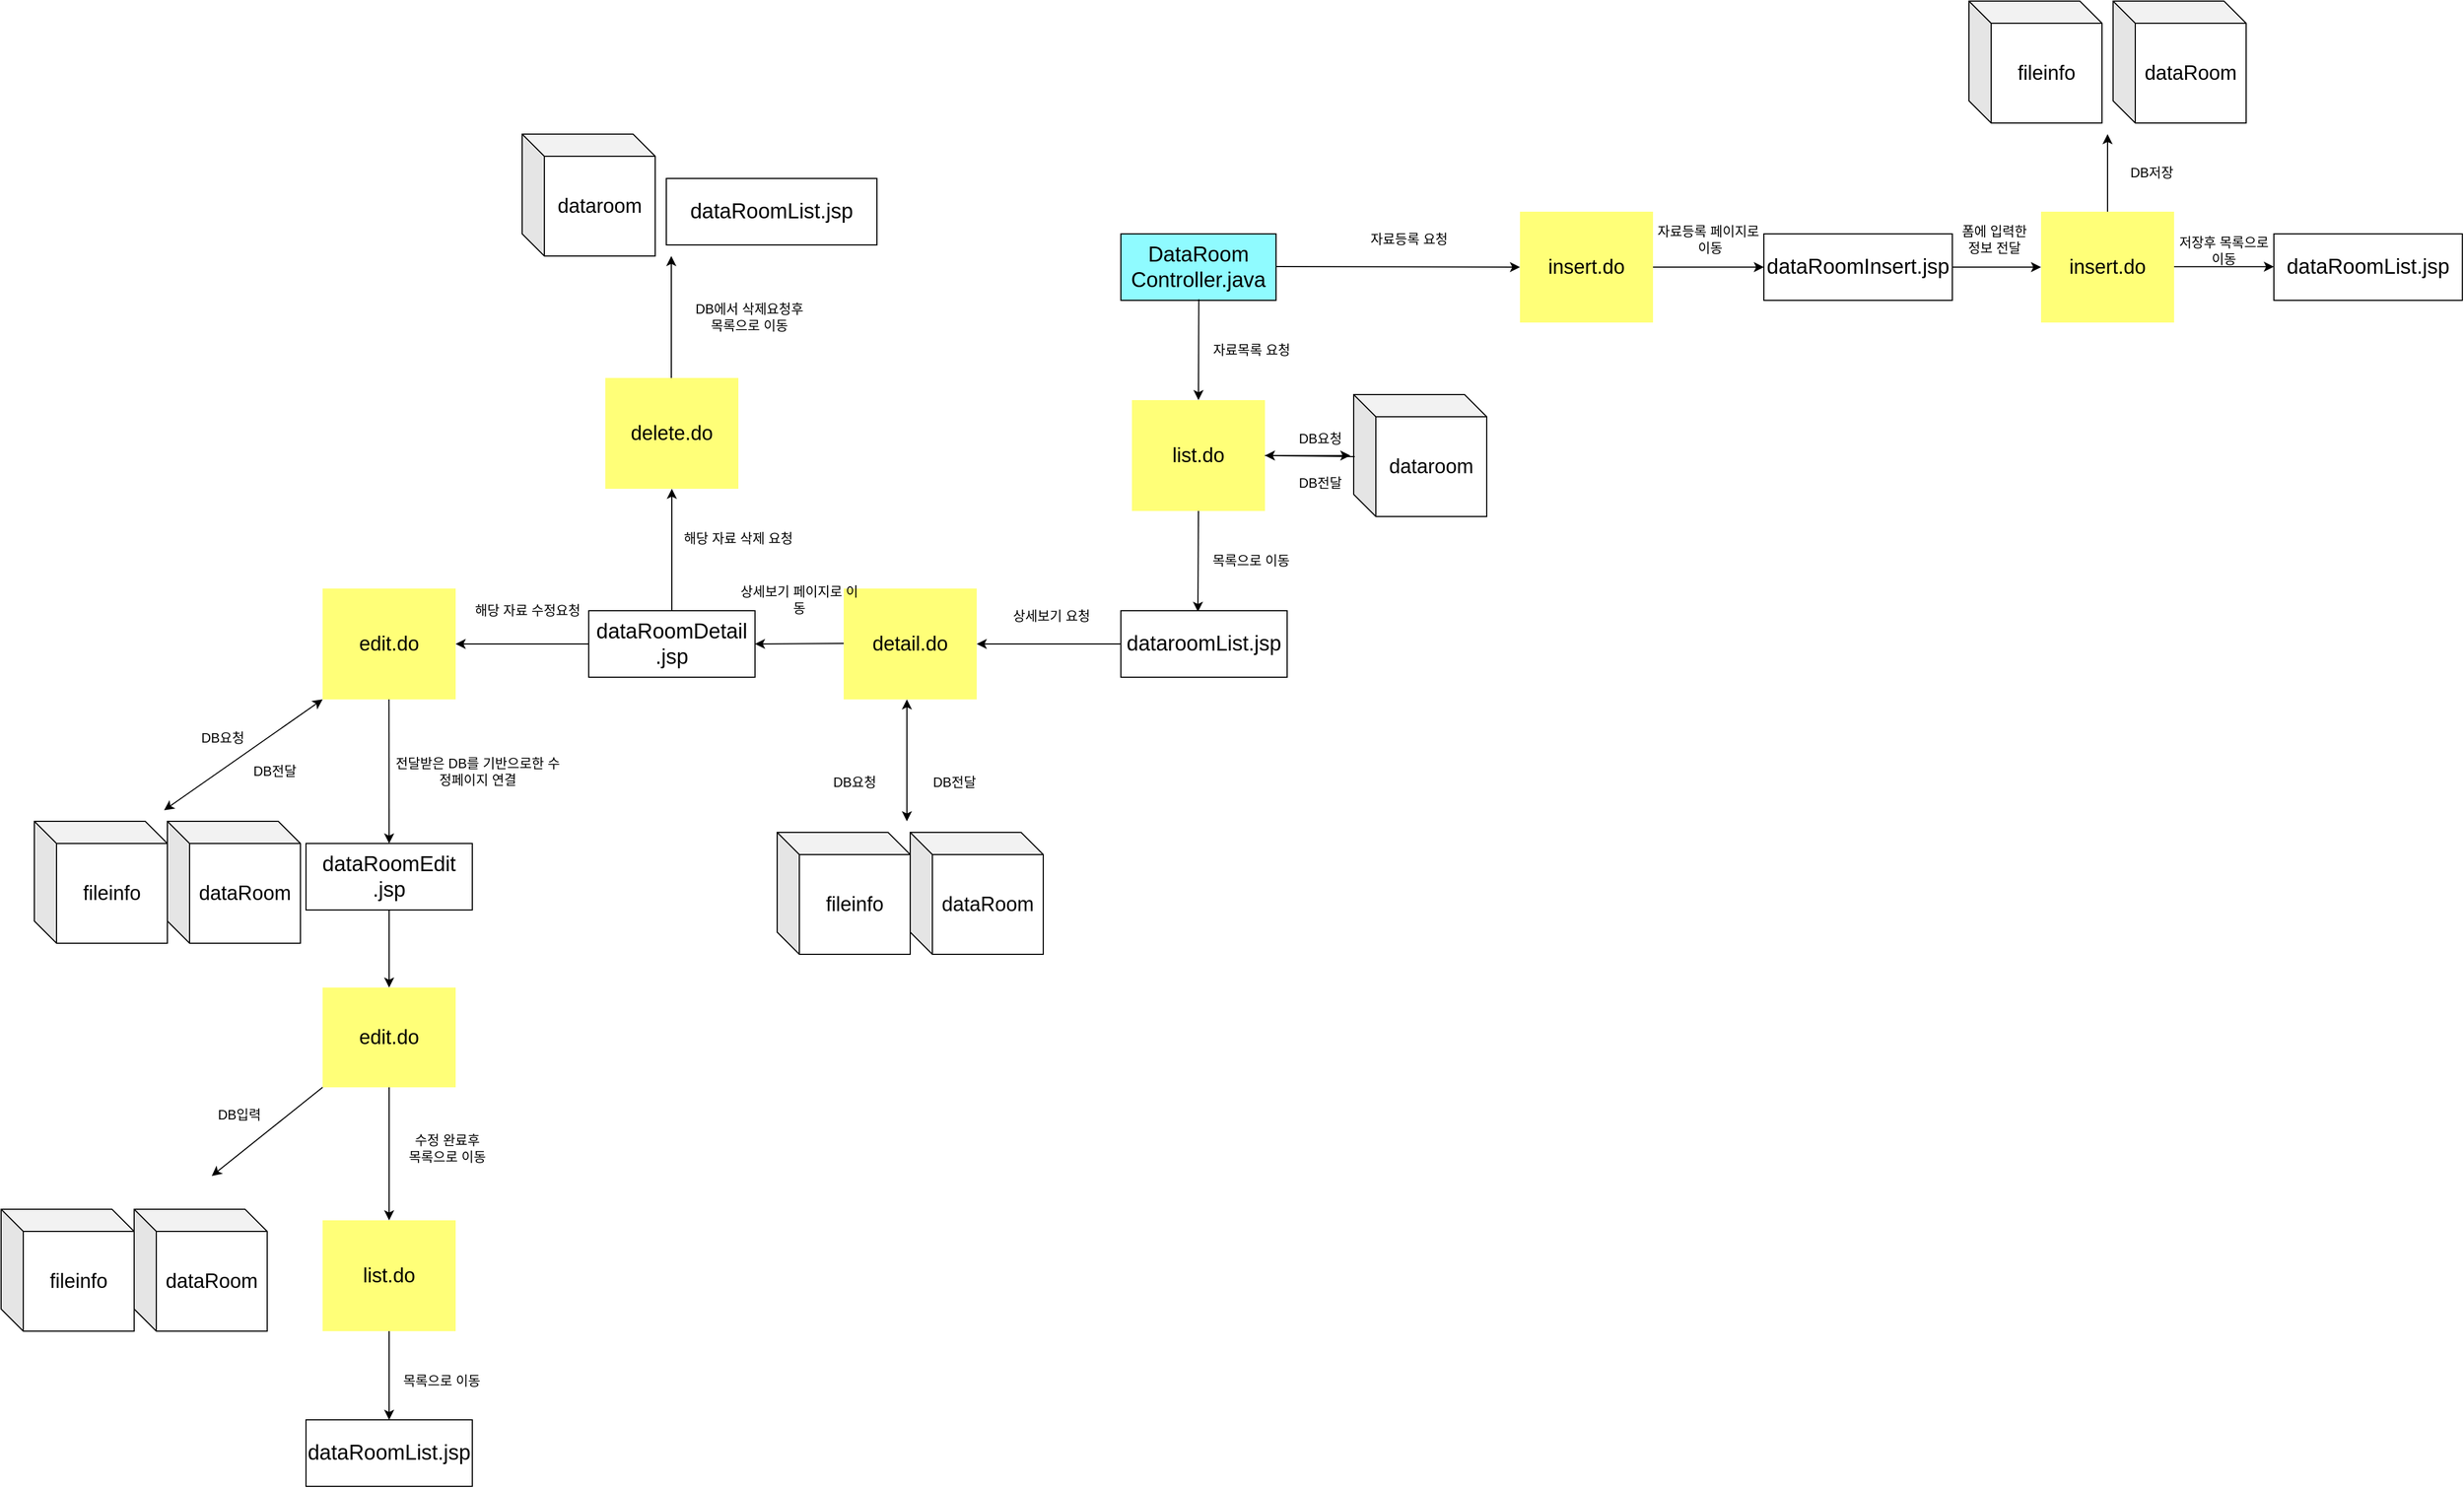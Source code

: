 <mxfile version="22.0.0" type="device">
  <diagram name="페이지-1" id="AhgzzgntEGSWjxPG3L3X">
    <mxGraphModel dx="2876" dy="1117" grid="1" gridSize="10" guides="1" tooltips="1" connect="1" arrows="1" fold="1" page="1" pageScale="1" pageWidth="827" pageHeight="1169" math="0" shadow="0">
      <root>
        <mxCell id="0" />
        <mxCell id="1" parent="0" />
        <mxCell id="bdQACnV5CaNaz4AiSHyj-1" value="&lt;font style=&quot;font-size: 18px;&quot;&gt;dataRoom&lt;/font&gt;" style="shape=cube;whiteSpace=wrap;html=1;boundedLbl=1;backgroundOutline=1;darkOpacity=0.05;darkOpacity2=0.1;" parent="1" vertex="1">
          <mxGeometry x="1155" y="100" width="120" height="110" as="geometry" />
        </mxCell>
        <mxCell id="bdQACnV5CaNaz4AiSHyj-3" value="&lt;font style=&quot;font-size: 19px;&quot;&gt;DataRoom&lt;br&gt;Controller.java&lt;br&gt;&lt;/font&gt;" style="rounded=0;whiteSpace=wrap;html=1;fillColor=#8FFBFF;" parent="1" vertex="1">
          <mxGeometry x="260" y="310" width="140" height="60" as="geometry" />
        </mxCell>
        <mxCell id="bdQACnV5CaNaz4AiSHyj-4" value="" style="endArrow=classic;html=1;rounded=0;exitX=1.004;exitY=0.438;exitDx=0;exitDy=0;exitPerimeter=0;" parent="1" edge="1">
          <mxGeometry width="50" height="50" relative="1" as="geometry">
            <mxPoint x="400.0" y="339.54" as="sourcePoint" />
            <mxPoint x="620" y="340" as="targetPoint" />
          </mxGeometry>
        </mxCell>
        <mxCell id="bdQACnV5CaNaz4AiSHyj-5" value="&lt;font style=&quot;font-size: 18px;&quot;&gt;insert.do&lt;/font&gt;" style="text;html=1;strokeColor=none;fillColor=#FFFF78;align=center;verticalAlign=middle;whiteSpace=wrap;rounded=0;" parent="1" vertex="1">
          <mxGeometry x="620" y="290" width="120" height="100" as="geometry" />
        </mxCell>
        <mxCell id="bdQACnV5CaNaz4AiSHyj-6" value="&lt;font style=&quot;font-size: 19px;&quot;&gt;dataRoomList.jsp&lt;br&gt;&lt;/font&gt;" style="rounded=0;whiteSpace=wrap;html=1;" parent="1" vertex="1">
          <mxGeometry x="1300" y="310" width="170" height="60" as="geometry" />
        </mxCell>
        <mxCell id="bdQACnV5CaNaz4AiSHyj-8" value="" style="endArrow=classic;html=1;rounded=0;exitX=1;exitY=0.5;exitDx=0;exitDy=0;" parent="1" source="bdQACnV5CaNaz4AiSHyj-5" edge="1">
          <mxGeometry width="50" height="50" relative="1" as="geometry">
            <mxPoint x="870" y="290.04" as="sourcePoint" />
            <mxPoint x="840" y="340" as="targetPoint" />
          </mxGeometry>
        </mxCell>
        <mxCell id="bdQACnV5CaNaz4AiSHyj-9" value="&lt;font style=&quot;font-size: 18px;&quot;&gt;fileinfo&lt;/font&gt;" style="shape=cube;whiteSpace=wrap;html=1;boundedLbl=1;backgroundOutline=1;darkOpacity=0.05;darkOpacity2=0.1;" parent="1" vertex="1">
          <mxGeometry x="1025" y="100" width="120" height="110" as="geometry" />
        </mxCell>
        <mxCell id="bdQACnV5CaNaz4AiSHyj-10" value="" style="endArrow=classic;html=1;rounded=0;exitX=1;exitY=0.5;exitDx=0;exitDy=0;" parent="1" source="bdQACnV5CaNaz4AiSHyj-108" edge="1">
          <mxGeometry width="50" height="50" relative="1" as="geometry">
            <mxPoint x="1020" y="339.5" as="sourcePoint" />
            <mxPoint x="1090" y="340" as="targetPoint" />
          </mxGeometry>
        </mxCell>
        <mxCell id="bdQACnV5CaNaz4AiSHyj-13" value="DB저장" style="text;html=1;strokeColor=none;fillColor=none;align=center;verticalAlign=middle;whiteSpace=wrap;rounded=0;" parent="1" vertex="1">
          <mxGeometry x="1130" y="240" width="120" height="30" as="geometry" />
        </mxCell>
        <mxCell id="bdQACnV5CaNaz4AiSHyj-14" value="저장후 목록으로 이동" style="text;html=1;strokeColor=none;fillColor=none;align=center;verticalAlign=middle;whiteSpace=wrap;rounded=0;" parent="1" vertex="1">
          <mxGeometry x="1210" y="310" width="90" height="30" as="geometry" />
        </mxCell>
        <mxCell id="bdQACnV5CaNaz4AiSHyj-15" value="" style="endArrow=classic;html=1;rounded=0;exitX=1.004;exitY=0.438;exitDx=0;exitDy=0;exitPerimeter=0;" parent="1" edge="1">
          <mxGeometry width="50" height="50" relative="1" as="geometry">
            <mxPoint x="330.32" y="369.04" as="sourcePoint" />
            <mxPoint x="330" y="460" as="targetPoint" />
          </mxGeometry>
        </mxCell>
        <mxCell id="bdQACnV5CaNaz4AiSHyj-16" value="&lt;span style=&quot;font-size: 18px;&quot;&gt;list.do&lt;/span&gt;" style="text;html=1;strokeColor=none;fillColor=#FFFF78;align=center;verticalAlign=middle;whiteSpace=wrap;rounded=0;" parent="1" vertex="1">
          <mxGeometry x="270" y="460" width="120" height="100" as="geometry" />
        </mxCell>
        <mxCell id="bdQACnV5CaNaz4AiSHyj-17" value="" style="endArrow=classic;html=1;rounded=0;exitX=0.5;exitY=1;exitDx=0;exitDy=0;" parent="1" source="bdQACnV5CaNaz4AiSHyj-16" edge="1">
          <mxGeometry width="50" height="50" relative="1" as="geometry">
            <mxPoint x="329.82" y="560" as="sourcePoint" />
            <mxPoint x="329.5" y="650.96" as="targetPoint" />
          </mxGeometry>
        </mxCell>
        <mxCell id="bdQACnV5CaNaz4AiSHyj-18" value="&lt;font style=&quot;font-size: 19px;&quot;&gt;dataroomList.jsp&lt;br&gt;&lt;/font&gt;" style="rounded=0;whiteSpace=wrap;html=1;" parent="1" vertex="1">
          <mxGeometry x="260" y="650" width="150" height="60" as="geometry" />
        </mxCell>
        <mxCell id="bdQACnV5CaNaz4AiSHyj-19" value="&lt;font style=&quot;font-size: 18px;&quot;&gt;dataroom&lt;/font&gt;" style="shape=cube;whiteSpace=wrap;html=1;boundedLbl=1;backgroundOutline=1;darkOpacity=0.05;darkOpacity2=0.1;" parent="1" vertex="1">
          <mxGeometry x="470" y="455" width="120" height="110" as="geometry" />
        </mxCell>
        <mxCell id="bdQACnV5CaNaz4AiSHyj-20" value="" style="endArrow=none;html=1;rounded=0;exitX=1;exitY=0.5;exitDx=0;exitDy=0;entryX=0.008;entryY=0.509;entryDx=0;entryDy=0;entryPerimeter=0;" parent="1" source="bdQACnV5CaNaz4AiSHyj-16" target="bdQACnV5CaNaz4AiSHyj-19" edge="1">
          <mxGeometry width="50" height="50" relative="1" as="geometry">
            <mxPoint x="390" y="430" as="sourcePoint" />
            <mxPoint x="440" y="380" as="targetPoint" />
          </mxGeometry>
        </mxCell>
        <mxCell id="bdQACnV5CaNaz4AiSHyj-21" value="" style="endArrow=classic;startArrow=classic;html=1;rounded=0;exitX=1;exitY=0.5;exitDx=0;exitDy=0;entryX=-0.025;entryY=0.5;entryDx=0;entryDy=0;entryPerimeter=0;" parent="1" source="bdQACnV5CaNaz4AiSHyj-16" target="bdQACnV5CaNaz4AiSHyj-19" edge="1">
          <mxGeometry width="50" height="50" relative="1" as="geometry">
            <mxPoint x="390" y="430" as="sourcePoint" />
            <mxPoint x="440" y="380" as="targetPoint" />
          </mxGeometry>
        </mxCell>
        <mxCell id="bdQACnV5CaNaz4AiSHyj-22" value="DB요청" style="text;html=1;strokeColor=none;fillColor=none;align=center;verticalAlign=middle;whiteSpace=wrap;rounded=0;" parent="1" vertex="1">
          <mxGeometry x="380" y="480" width="120" height="30" as="geometry" />
        </mxCell>
        <mxCell id="bdQACnV5CaNaz4AiSHyj-23" value="DB전달" style="text;html=1;strokeColor=none;fillColor=none;align=center;verticalAlign=middle;whiteSpace=wrap;rounded=0;" parent="1" vertex="1">
          <mxGeometry x="380" y="520" width="120" height="30" as="geometry" />
        </mxCell>
        <mxCell id="bdQACnV5CaNaz4AiSHyj-25" value="" style="endArrow=classic;html=1;rounded=0;exitX=0;exitY=0.5;exitDx=0;exitDy=0;entryX=1;entryY=0.5;entryDx=0;entryDy=0;" parent="1" source="bdQACnV5CaNaz4AiSHyj-18" target="bdQACnV5CaNaz4AiSHyj-70" edge="1">
          <mxGeometry width="50" height="50" relative="1" as="geometry">
            <mxPoint x="410.0" y="349.54" as="sourcePoint" />
            <mxPoint x="335" y="830" as="targetPoint" />
          </mxGeometry>
        </mxCell>
        <mxCell id="bdQACnV5CaNaz4AiSHyj-67" value="목록으로 이동" style="text;html=1;strokeColor=none;fillColor=none;align=center;verticalAlign=middle;whiteSpace=wrap;rounded=0;" parent="1" vertex="1">
          <mxGeometry x="330" y="590" width="95" height="30" as="geometry" />
        </mxCell>
        <mxCell id="bdQACnV5CaNaz4AiSHyj-69" value="" style="endArrow=classic;html=1;rounded=0;exitX=0.5;exitY=0;exitDx=0;exitDy=0;" parent="1" source="bdQACnV5CaNaz4AiSHyj-71" edge="1">
          <mxGeometry width="50" height="50" relative="1" as="geometry">
            <mxPoint x="-130" y="570.04" as="sourcePoint" />
            <mxPoint x="-145" y="540" as="targetPoint" />
          </mxGeometry>
        </mxCell>
        <mxCell id="bdQACnV5CaNaz4AiSHyj-70" value="&lt;span style=&quot;font-size: 18px;&quot;&gt;detail.do&lt;/span&gt;" style="text;html=1;strokeColor=none;fillColor=#FFFF78;align=center;verticalAlign=middle;whiteSpace=wrap;rounded=0;" parent="1" vertex="1">
          <mxGeometry x="10" y="630" width="120" height="100" as="geometry" />
        </mxCell>
        <mxCell id="bdQACnV5CaNaz4AiSHyj-71" value="&lt;font style=&quot;font-size: 19px;&quot;&gt;dataRoomDetail&lt;br&gt;.jsp&lt;br&gt;&lt;/font&gt;" style="rounded=0;whiteSpace=wrap;html=1;" parent="1" vertex="1">
          <mxGeometry x="-220" y="650" width="150" height="60" as="geometry" />
        </mxCell>
        <mxCell id="bdQACnV5CaNaz4AiSHyj-72" value="" style="endArrow=classic;html=1;rounded=0;exitX=0;exitY=0.5;exitDx=0;exitDy=0;entryX=1;entryY=0.5;entryDx=0;entryDy=0;" parent="1" target="bdQACnV5CaNaz4AiSHyj-71" edge="1">
          <mxGeometry width="50" height="50" relative="1" as="geometry">
            <mxPoint x="10" y="679.5" as="sourcePoint" />
            <mxPoint x="-40" y="680" as="targetPoint" />
          </mxGeometry>
        </mxCell>
        <mxCell id="bdQACnV5CaNaz4AiSHyj-73" value="&lt;font style=&quot;font-size: 18px;&quot;&gt;dataRoom&lt;/font&gt;" style="shape=cube;whiteSpace=wrap;html=1;boundedLbl=1;backgroundOutline=1;darkOpacity=0.05;darkOpacity2=0.1;" parent="1" vertex="1">
          <mxGeometry x="70" y="850" width="120" height="110" as="geometry" />
        </mxCell>
        <mxCell id="bdQACnV5CaNaz4AiSHyj-74" value="DB요청" style="text;html=1;strokeColor=none;fillColor=none;align=center;verticalAlign=middle;whiteSpace=wrap;rounded=0;" parent="1" vertex="1">
          <mxGeometry x="-40" y="790" width="120" height="30" as="geometry" />
        </mxCell>
        <mxCell id="bdQACnV5CaNaz4AiSHyj-75" value="DB전달" style="text;html=1;strokeColor=none;fillColor=none;align=center;verticalAlign=middle;whiteSpace=wrap;rounded=0;" parent="1" vertex="1">
          <mxGeometry x="50" y="790" width="120" height="30" as="geometry" />
        </mxCell>
        <mxCell id="bdQACnV5CaNaz4AiSHyj-76" value="" style="endArrow=classic;startArrow=classic;html=1;rounded=0;" parent="1" edge="1">
          <mxGeometry width="50" height="50" relative="1" as="geometry">
            <mxPoint x="67" y="840" as="sourcePoint" />
            <mxPoint x="67" y="730" as="targetPoint" />
          </mxGeometry>
        </mxCell>
        <mxCell id="bdQACnV5CaNaz4AiSHyj-77" value="&lt;font style=&quot;font-size: 18px;&quot;&gt;fileinfo&lt;/font&gt;" style="shape=cube;whiteSpace=wrap;html=1;boundedLbl=1;backgroundOutline=1;darkOpacity=0.05;darkOpacity2=0.1;" parent="1" vertex="1">
          <mxGeometry x="-50" y="850" width="120" height="110" as="geometry" />
        </mxCell>
        <mxCell id="bdQACnV5CaNaz4AiSHyj-78" value="&lt;span style=&quot;font-size: 18px;&quot;&gt;delete.do&lt;/span&gt;" style="text;html=1;strokeColor=none;fillColor=#FFFF78;align=center;verticalAlign=middle;whiteSpace=wrap;rounded=0;" parent="1" vertex="1">
          <mxGeometry x="-205" y="440" width="120" height="100" as="geometry" />
        </mxCell>
        <mxCell id="bdQACnV5CaNaz4AiSHyj-79" value="" style="endArrow=classic;html=1;rounded=0;exitX=0.5;exitY=0;exitDx=0;exitDy=0;" parent="1" edge="1">
          <mxGeometry width="50" height="50" relative="1" as="geometry">
            <mxPoint x="-145.5" y="440" as="sourcePoint" />
            <mxPoint x="-145.5" y="330" as="targetPoint" />
          </mxGeometry>
        </mxCell>
        <mxCell id="bdQACnV5CaNaz4AiSHyj-80" value="&lt;font style=&quot;font-size: 18px;&quot;&gt;dataroom&lt;/font&gt;" style="shape=cube;whiteSpace=wrap;html=1;boundedLbl=1;backgroundOutline=1;darkOpacity=0.05;darkOpacity2=0.1;" parent="1" vertex="1">
          <mxGeometry x="-280" y="220" width="120" height="110" as="geometry" />
        </mxCell>
        <mxCell id="bdQACnV5CaNaz4AiSHyj-81" value="&lt;font style=&quot;font-size: 19px;&quot;&gt;dataRoomList.jsp&lt;br&gt;&lt;/font&gt;" style="rounded=0;whiteSpace=wrap;html=1;" parent="1" vertex="1">
          <mxGeometry x="-150" y="260" width="190" height="60" as="geometry" />
        </mxCell>
        <mxCell id="bdQACnV5CaNaz4AiSHyj-82" value="DB에서 삭제요청후&lt;br&gt;목록으로 이동" style="text;html=1;strokeColor=none;fillColor=none;align=center;verticalAlign=middle;whiteSpace=wrap;rounded=0;" parent="1" vertex="1">
          <mxGeometry x="-135" y="370" width="120" height="30" as="geometry" />
        </mxCell>
        <mxCell id="bdQACnV5CaNaz4AiSHyj-83" value="" style="endArrow=classic;html=1;rounded=0;exitX=0;exitY=0.5;exitDx=0;exitDy=0;" parent="1" source="bdQACnV5CaNaz4AiSHyj-71" edge="1">
          <mxGeometry width="50" height="50" relative="1" as="geometry">
            <mxPoint x="-270" y="700" as="sourcePoint" />
            <mxPoint x="-340" y="680" as="targetPoint" />
          </mxGeometry>
        </mxCell>
        <mxCell id="bdQACnV5CaNaz4AiSHyj-84" value="&lt;span style=&quot;font-size: 18px;&quot;&gt;edit.do&lt;/span&gt;" style="text;html=1;strokeColor=none;fillColor=#FFFF78;align=center;verticalAlign=middle;whiteSpace=wrap;rounded=0;" parent="1" vertex="1">
          <mxGeometry x="-460" y="630" width="120" height="100" as="geometry" />
        </mxCell>
        <mxCell id="bdQACnV5CaNaz4AiSHyj-85" value="" style="endArrow=classic;html=1;rounded=0;exitX=1.004;exitY=0.438;exitDx=0;exitDy=0;exitPerimeter=0;entryX=0.5;entryY=0;entryDx=0;entryDy=0;" parent="1" target="bdQACnV5CaNaz4AiSHyj-86" edge="1">
          <mxGeometry width="50" height="50" relative="1" as="geometry">
            <mxPoint x="-400.18" y="730" as="sourcePoint" />
            <mxPoint x="-400.5" y="820.96" as="targetPoint" />
          </mxGeometry>
        </mxCell>
        <mxCell id="bdQACnV5CaNaz4AiSHyj-86" value="&lt;font style=&quot;font-size: 19px;&quot;&gt;dataRoomEdit&lt;br&gt;.jsp&lt;br&gt;&lt;/font&gt;" style="rounded=0;whiteSpace=wrap;html=1;" parent="1" vertex="1">
          <mxGeometry x="-475" y="860" width="150" height="60" as="geometry" />
        </mxCell>
        <mxCell id="bdQACnV5CaNaz4AiSHyj-87" value="&lt;font style=&quot;font-size: 18px;&quot;&gt;dataRoom&lt;/font&gt;" style="shape=cube;whiteSpace=wrap;html=1;boundedLbl=1;backgroundOutline=1;darkOpacity=0.05;darkOpacity2=0.1;" parent="1" vertex="1">
          <mxGeometry x="-600" y="840" width="120" height="110" as="geometry" />
        </mxCell>
        <mxCell id="bdQACnV5CaNaz4AiSHyj-88" value="DB요청" style="text;html=1;strokeColor=none;fillColor=none;align=center;verticalAlign=middle;whiteSpace=wrap;rounded=0;" parent="1" vertex="1">
          <mxGeometry x="-610" y="750" width="120" height="30" as="geometry" />
        </mxCell>
        <mxCell id="bdQACnV5CaNaz4AiSHyj-89" value="DB전달" style="text;html=1;strokeColor=none;fillColor=none;align=center;verticalAlign=middle;whiteSpace=wrap;rounded=0;" parent="1" vertex="1">
          <mxGeometry x="-563" y="780" width="120" height="30" as="geometry" />
        </mxCell>
        <mxCell id="bdQACnV5CaNaz4AiSHyj-90" value="" style="endArrow=classic;startArrow=classic;html=1;rounded=0;entryX=0;entryY=1;entryDx=0;entryDy=0;" parent="1" target="bdQACnV5CaNaz4AiSHyj-84" edge="1">
          <mxGeometry width="50" height="50" relative="1" as="geometry">
            <mxPoint x="-603" y="830" as="sourcePoint" />
            <mxPoint x="-603" y="720" as="targetPoint" />
          </mxGeometry>
        </mxCell>
        <mxCell id="bdQACnV5CaNaz4AiSHyj-91" value="&lt;font style=&quot;font-size: 18px;&quot;&gt;fileinfo&lt;/font&gt;" style="shape=cube;whiteSpace=wrap;html=1;boundedLbl=1;backgroundOutline=1;darkOpacity=0.05;darkOpacity2=0.1;" parent="1" vertex="1">
          <mxGeometry x="-720" y="840" width="120" height="110" as="geometry" />
        </mxCell>
        <mxCell id="bdQACnV5CaNaz4AiSHyj-92" value="전달받은 DB를 기반으로한 수정페이지 연결" style="text;html=1;strokeColor=none;fillColor=none;align=center;verticalAlign=middle;whiteSpace=wrap;rounded=0;" parent="1" vertex="1">
          <mxGeometry x="-400" y="780" width="160" height="30" as="geometry" />
        </mxCell>
        <mxCell id="bdQACnV5CaNaz4AiSHyj-93" value="&lt;span style=&quot;font-size: 18px;&quot;&gt;edit.do&lt;/span&gt;" style="text;html=1;strokeColor=none;fillColor=#FFFF78;align=center;verticalAlign=middle;whiteSpace=wrap;rounded=0;" parent="1" vertex="1">
          <mxGeometry x="-460" y="990" width="120" height="90" as="geometry" />
        </mxCell>
        <mxCell id="bdQACnV5CaNaz4AiSHyj-94" value="&lt;font style=&quot;font-size: 18px;&quot;&gt;dataRoom&lt;/font&gt;" style="shape=cube;whiteSpace=wrap;html=1;boundedLbl=1;backgroundOutline=1;darkOpacity=0.05;darkOpacity2=0.1;" parent="1" vertex="1">
          <mxGeometry x="-630" y="1190" width="120" height="110" as="geometry" />
        </mxCell>
        <mxCell id="bdQACnV5CaNaz4AiSHyj-95" value="&lt;font style=&quot;font-size: 18px;&quot;&gt;fileinfo&lt;/font&gt;" style="shape=cube;whiteSpace=wrap;html=1;boundedLbl=1;backgroundOutline=1;darkOpacity=0.05;darkOpacity2=0.1;" parent="1" vertex="1">
          <mxGeometry x="-750" y="1190" width="120" height="110" as="geometry" />
        </mxCell>
        <mxCell id="bdQACnV5CaNaz4AiSHyj-96" value="" style="endArrow=classic;html=1;rounded=0;exitX=0.5;exitY=1;exitDx=0;exitDy=0;entryX=0.5;entryY=0;entryDx=0;entryDy=0;" parent="1" source="bdQACnV5CaNaz4AiSHyj-86" target="bdQACnV5CaNaz4AiSHyj-93" edge="1">
          <mxGeometry width="50" height="50" relative="1" as="geometry">
            <mxPoint y="1395" as="sourcePoint" />
            <mxPoint x="-230" y="940" as="targetPoint" />
          </mxGeometry>
        </mxCell>
        <mxCell id="bdQACnV5CaNaz4AiSHyj-97" value="&lt;span style=&quot;font-size: 18px;&quot;&gt;list.do&lt;/span&gt;" style="text;html=1;strokeColor=none;fillColor=#FFFF78;align=center;verticalAlign=middle;whiteSpace=wrap;rounded=0;" parent="1" vertex="1">
          <mxGeometry x="-460" y="1200" width="120" height="100" as="geometry" />
        </mxCell>
        <mxCell id="bdQACnV5CaNaz4AiSHyj-98" value="" style="endArrow=classic;html=1;rounded=0;exitX=0.5;exitY=1;exitDx=0;exitDy=0;entryX=0.5;entryY=0;entryDx=0;entryDy=0;" parent="1" source="bdQACnV5CaNaz4AiSHyj-97" target="bdQACnV5CaNaz4AiSHyj-99" edge="1">
          <mxGeometry width="50" height="50" relative="1" as="geometry">
            <mxPoint x="-405.18" y="1300" as="sourcePoint" />
            <mxPoint x="-405.5" y="1390.96" as="targetPoint" />
          </mxGeometry>
        </mxCell>
        <mxCell id="bdQACnV5CaNaz4AiSHyj-99" value="&lt;font style=&quot;font-size: 19px;&quot;&gt;dataRoomList.jsp&lt;br&gt;&lt;/font&gt;" style="rounded=0;whiteSpace=wrap;html=1;" parent="1" vertex="1">
          <mxGeometry x="-475" y="1380" width="150" height="60" as="geometry" />
        </mxCell>
        <mxCell id="bdQACnV5CaNaz4AiSHyj-100" value="" style="endArrow=classic;html=1;rounded=0;exitX=0.5;exitY=1;exitDx=0;exitDy=0;entryX=0.5;entryY=0;entryDx=0;entryDy=0;" parent="1" source="bdQACnV5CaNaz4AiSHyj-93" target="bdQACnV5CaNaz4AiSHyj-97" edge="1">
          <mxGeometry width="50" height="50" relative="1" as="geometry">
            <mxPoint x="-110" y="950" as="sourcePoint" />
            <mxPoint x="-270" y="1080" as="targetPoint" />
          </mxGeometry>
        </mxCell>
        <mxCell id="bdQACnV5CaNaz4AiSHyj-101" value="" style="endArrow=classic;html=1;rounded=0;exitX=0;exitY=1;exitDx=0;exitDy=0;" parent="1" source="bdQACnV5CaNaz4AiSHyj-93" edge="1">
          <mxGeometry width="50" height="50" relative="1" as="geometry">
            <mxPoint x="-110" y="950" as="sourcePoint" />
            <mxPoint x="-560" y="1160" as="targetPoint" />
          </mxGeometry>
        </mxCell>
        <mxCell id="bdQACnV5CaNaz4AiSHyj-102" value="DB입력" style="text;html=1;strokeColor=none;fillColor=none;align=center;verticalAlign=middle;whiteSpace=wrap;rounded=0;" parent="1" vertex="1">
          <mxGeometry x="-595" y="1090" width="120" height="30" as="geometry" />
        </mxCell>
        <mxCell id="bdQACnV5CaNaz4AiSHyj-103" value="수정 완료후 &lt;br&gt;목록으로 이동" style="text;html=1;strokeColor=none;fillColor=none;align=center;verticalAlign=middle;whiteSpace=wrap;rounded=0;" parent="1" vertex="1">
          <mxGeometry x="-395" y="1120" width="95" height="30" as="geometry" />
        </mxCell>
        <mxCell id="bdQACnV5CaNaz4AiSHyj-104" value="목록으로 이동" style="text;html=1;strokeColor=none;fillColor=none;align=center;verticalAlign=middle;whiteSpace=wrap;rounded=0;" parent="1" vertex="1">
          <mxGeometry x="-400" y="1330" width="95" height="30" as="geometry" />
        </mxCell>
        <mxCell id="bdQACnV5CaNaz4AiSHyj-105" value="자료등록 요청" style="text;html=1;strokeColor=none;fillColor=none;align=center;verticalAlign=middle;whiteSpace=wrap;rounded=0;" parent="1" vertex="1">
          <mxGeometry x="460" y="300" width="120" height="30" as="geometry" />
        </mxCell>
        <mxCell id="bdQACnV5CaNaz4AiSHyj-106" value="&lt;font style=&quot;font-size: 18px;&quot;&gt;insert.do&lt;/font&gt;" style="text;html=1;strokeColor=none;fillColor=#FFFF78;align=center;verticalAlign=middle;whiteSpace=wrap;rounded=0;" parent="1" vertex="1">
          <mxGeometry x="1090" y="290" width="120" height="100" as="geometry" />
        </mxCell>
        <mxCell id="bdQACnV5CaNaz4AiSHyj-108" value="&lt;font style=&quot;font-size: 19px;&quot;&gt;dataRoomInsert.jsp&lt;br&gt;&lt;/font&gt;" style="rounded=0;whiteSpace=wrap;html=1;" parent="1" vertex="1">
          <mxGeometry x="840" y="310" width="170" height="60" as="geometry" />
        </mxCell>
        <mxCell id="bdQACnV5CaNaz4AiSHyj-110" value="" style="endArrow=classic;html=1;rounded=0;exitX=1;exitY=0.5;exitDx=0;exitDy=0;" parent="1" edge="1">
          <mxGeometry width="50" height="50" relative="1" as="geometry">
            <mxPoint x="1210" y="339.66" as="sourcePoint" />
            <mxPoint x="1300" y="339.66" as="targetPoint" />
          </mxGeometry>
        </mxCell>
        <mxCell id="bdQACnV5CaNaz4AiSHyj-111" value="" style="endArrow=classic;html=1;rounded=0;exitX=0.5;exitY=0;exitDx=0;exitDy=0;" parent="1" source="bdQACnV5CaNaz4AiSHyj-106" edge="1">
          <mxGeometry width="50" height="50" relative="1" as="geometry">
            <mxPoint x="1010" y="350" as="sourcePoint" />
            <mxPoint x="1150" y="220" as="targetPoint" />
          </mxGeometry>
        </mxCell>
        <mxCell id="bdQACnV5CaNaz4AiSHyj-112" value="자료등록 페이지로&lt;br&gt;&amp;nbsp;이동" style="text;html=1;strokeColor=none;fillColor=none;align=center;verticalAlign=middle;whiteSpace=wrap;rounded=0;" parent="1" vertex="1">
          <mxGeometry x="730" y="300" width="120" height="30" as="geometry" />
        </mxCell>
        <mxCell id="bdQACnV5CaNaz4AiSHyj-113" value="폼에 입력한 &lt;br&gt;정보 전달" style="text;html=1;strokeColor=none;fillColor=none;align=center;verticalAlign=middle;whiteSpace=wrap;rounded=0;" parent="1" vertex="1">
          <mxGeometry x="988" y="300" width="120" height="30" as="geometry" />
        </mxCell>
        <mxCell id="bdQACnV5CaNaz4AiSHyj-114" value="자료목록 요청" style="text;html=1;strokeColor=none;fillColor=none;align=center;verticalAlign=middle;whiteSpace=wrap;rounded=0;" parent="1" vertex="1">
          <mxGeometry x="317.5" y="400" width="120" height="30" as="geometry" />
        </mxCell>
        <mxCell id="bdQACnV5CaNaz4AiSHyj-115" value="상세보기 요청" style="text;html=1;strokeColor=none;fillColor=none;align=center;verticalAlign=middle;whiteSpace=wrap;rounded=0;" parent="1" vertex="1">
          <mxGeometry x="150" y="640" width="95" height="30" as="geometry" />
        </mxCell>
        <mxCell id="bdQACnV5CaNaz4AiSHyj-116" value="상세보기 페이지로 이동" style="text;html=1;strokeColor=none;fillColor=none;align=center;verticalAlign=middle;whiteSpace=wrap;rounded=0;" parent="1" vertex="1">
          <mxGeometry x="-85" y="620" width="110" height="40" as="geometry" />
        </mxCell>
        <mxCell id="bdQACnV5CaNaz4AiSHyj-117" value="해당 자료 삭제 요청" style="text;html=1;strokeColor=none;fillColor=none;align=center;verticalAlign=middle;whiteSpace=wrap;rounded=0;" parent="1" vertex="1">
          <mxGeometry x="-140" y="565" width="110" height="40" as="geometry" />
        </mxCell>
        <mxCell id="bdQACnV5CaNaz4AiSHyj-118" value="해당 자료 수정요청" style="text;html=1;strokeColor=none;fillColor=none;align=center;verticalAlign=middle;whiteSpace=wrap;rounded=0;" parent="1" vertex="1">
          <mxGeometry x="-330" y="630" width="110" height="40" as="geometry" />
        </mxCell>
      </root>
    </mxGraphModel>
  </diagram>
</mxfile>
